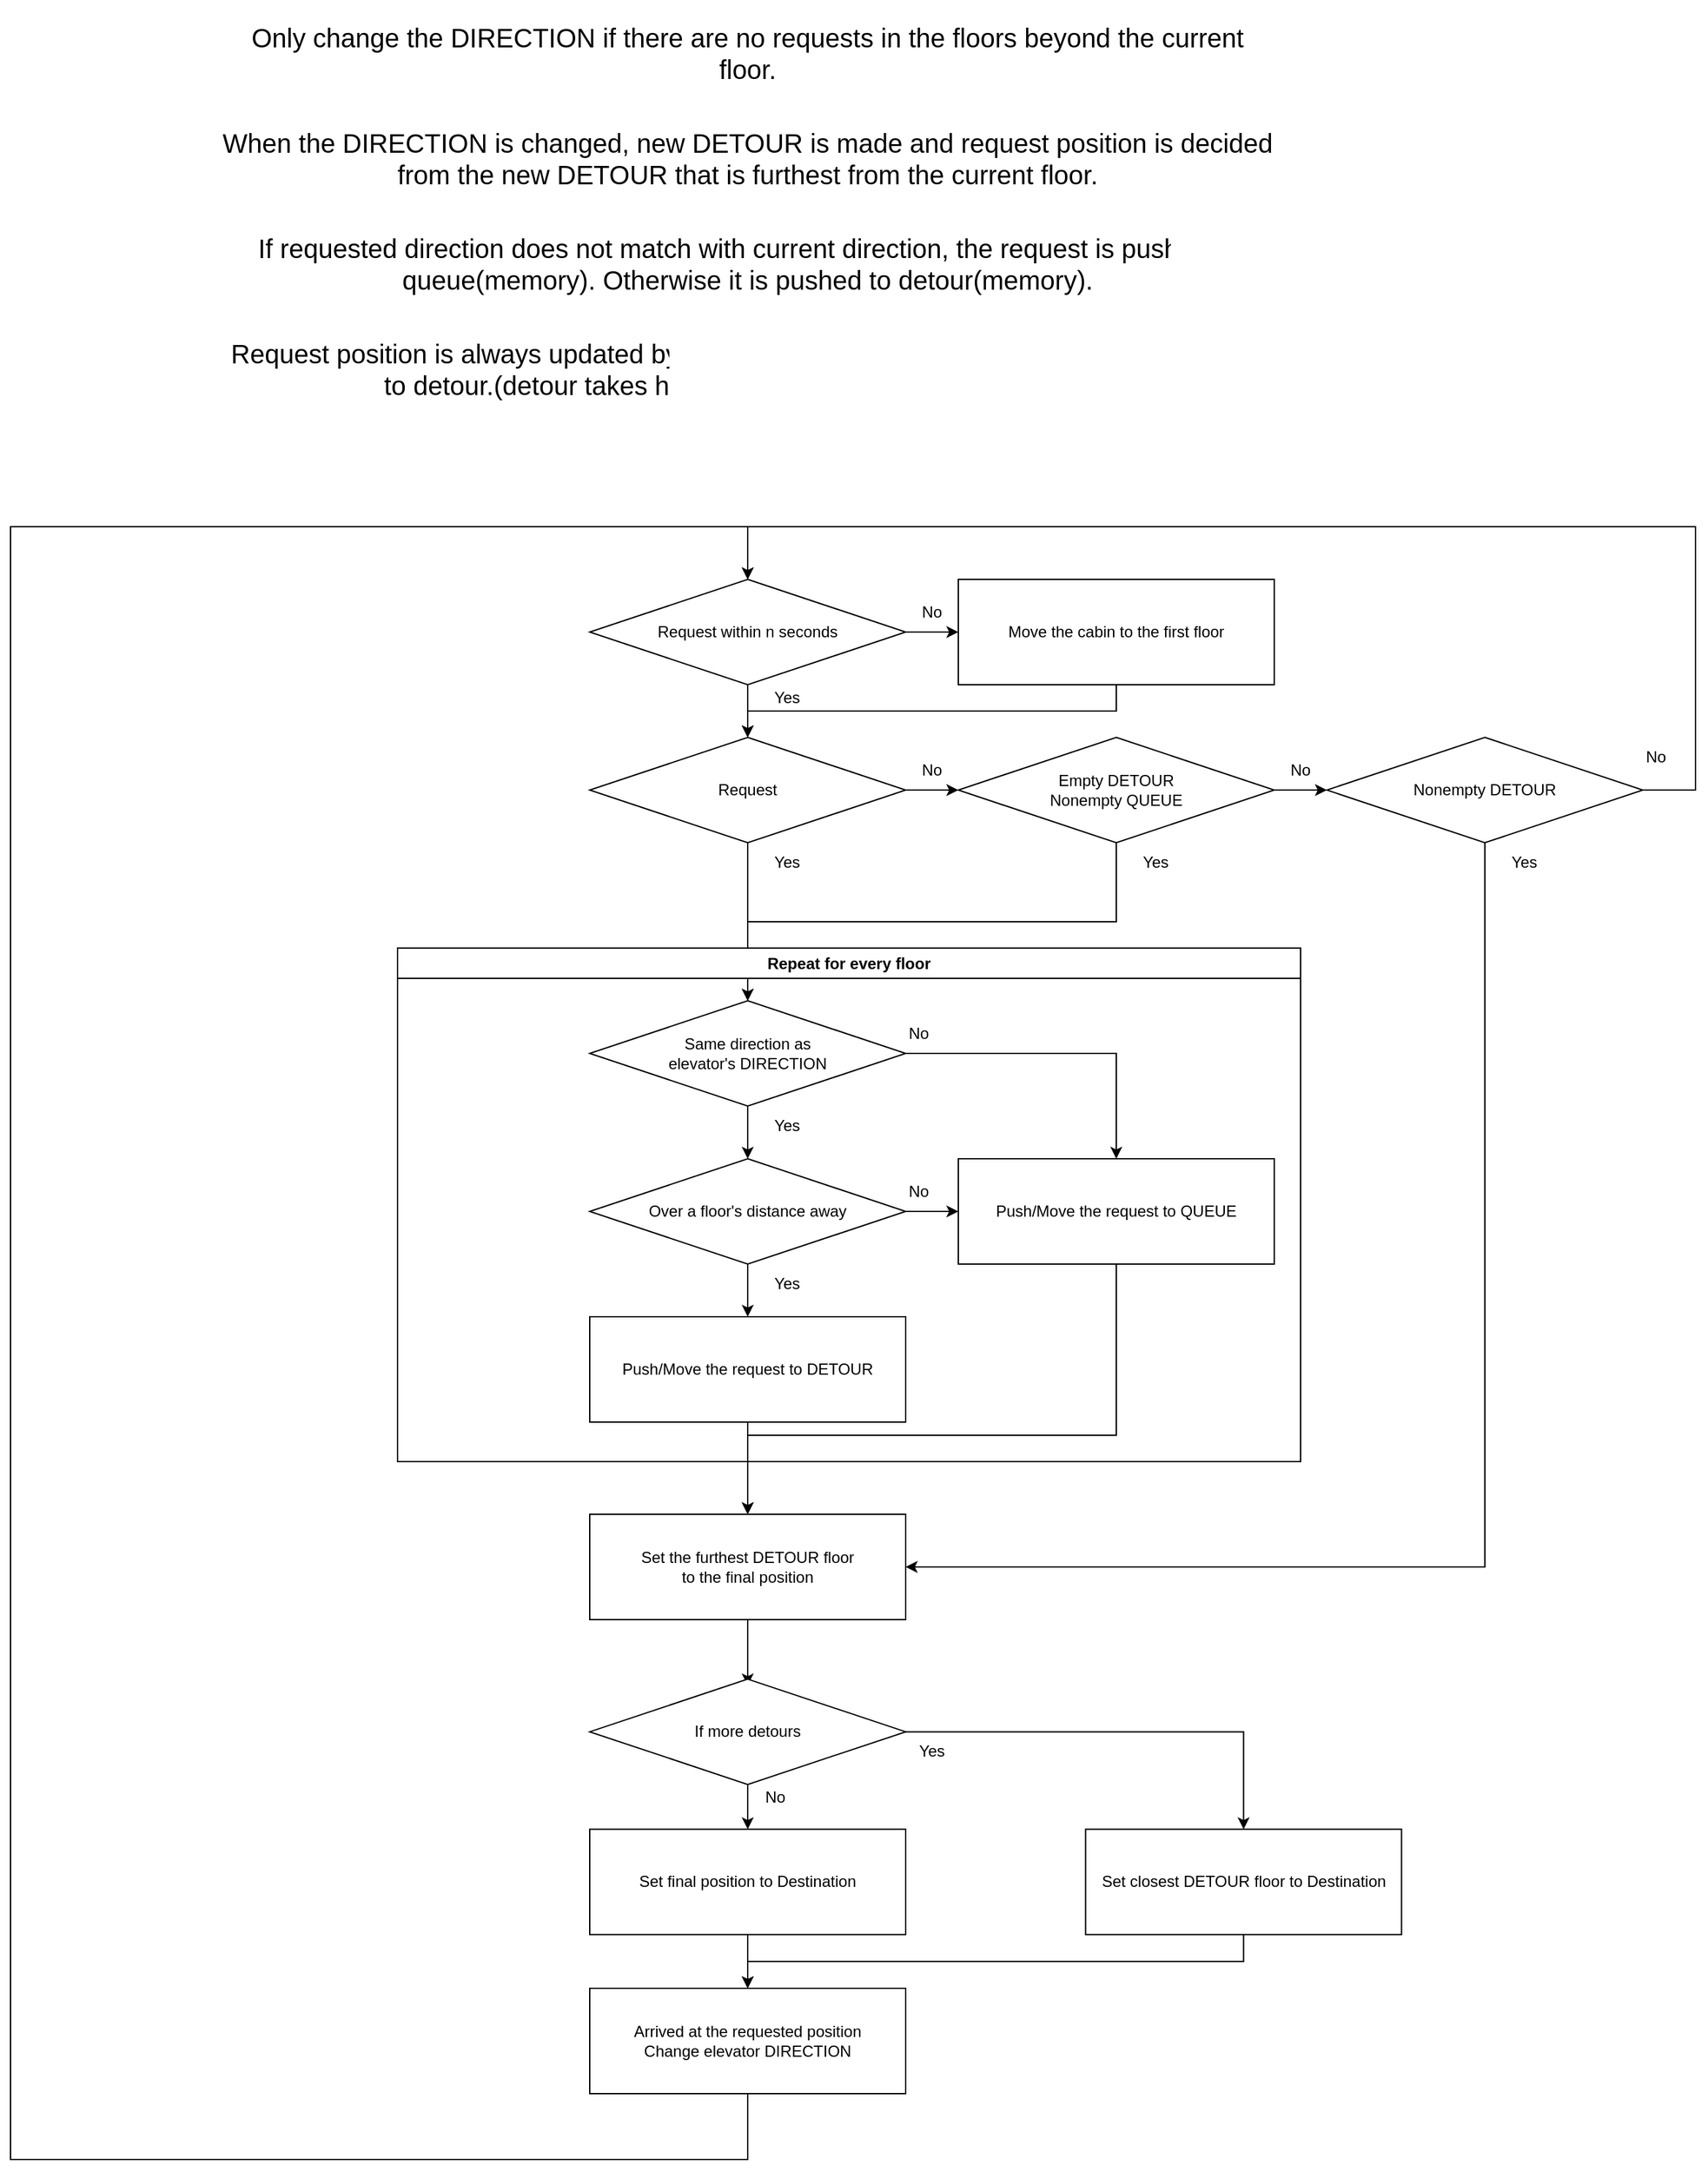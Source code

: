 <mxfile version="21.3.4" type="github">
  <diagram name="ページ1" id="rUbex1x3FdP54zc6fJcI">
    <mxGraphModel dx="3452" dy="1345" grid="1" gridSize="10" guides="1" tooltips="1" connect="1" arrows="1" fold="1" page="1" pageScale="1" pageWidth="827" pageHeight="1169" math="0" shadow="0">
      <root>
        <mxCell id="0" />
        <mxCell id="1" parent="0" />
        <mxCell id="txSLlDW2Fo_miSAW73bg-1" value="&lt;font style=&quot;font-size: 20px;&quot;&gt;Only change the DIRECTION if there are no requests in the floors beyond the current floor.&lt;/font&gt;" style="text;html=1;strokeColor=none;fillColor=none;align=center;verticalAlign=middle;whiteSpace=wrap;rounded=0;" parent="1" vertex="1">
          <mxGeometry y="40" width="800" height="80" as="geometry" />
        </mxCell>
        <mxCell id="txSLlDW2Fo_miSAW73bg-2" value="&lt;span style=&quot;font-size: 20px;&quot;&gt;When the DIRECTION is changed, new DETOUR is made and request position is decided from the new DETOUR that is furthest from the current floor.&lt;/span&gt;" style="text;html=1;strokeColor=none;fillColor=none;align=center;verticalAlign=middle;whiteSpace=wrap;rounded=0;" parent="1" vertex="1">
          <mxGeometry y="120" width="800" height="80" as="geometry" />
        </mxCell>
        <mxCell id="txSLlDW2Fo_miSAW73bg-4" value="&lt;span style=&quot;font-size: 20px;&quot;&gt;If requested direction does not match with current direction, the request is pushed to queue(memory). Otherwise it is pushed to detour(memory).&lt;/span&gt;" style="text;html=1;strokeColor=none;fillColor=none;align=center;verticalAlign=middle;whiteSpace=wrap;rounded=0;" parent="1" vertex="1">
          <mxGeometry y="200" width="800" height="80" as="geometry" />
        </mxCell>
        <mxCell id="txSLlDW2Fo_miSAW73bg-5" value="&lt;font style=&quot;font-size: 20px;&quot;&gt;Request position is always updated by further request and old request position is pushed to detour.(detour takes higher priority than requested position.)&lt;/font&gt;" style="text;html=1;strokeColor=none;fillColor=none;align=center;verticalAlign=middle;whiteSpace=wrap;rounded=0;" parent="1" vertex="1">
          <mxGeometry y="280" width="800" height="80" as="geometry" />
        </mxCell>
        <mxCell id="txSLlDW2Fo_miSAW73bg-97" style="edgeStyle=orthogonalEdgeStyle;rounded=0;orthogonalLoop=1;jettySize=auto;html=1;exitX=0.5;exitY=1;exitDx=0;exitDy=0;entryX=0.5;entryY=0;entryDx=0;entryDy=0;" parent="1" source="zZDKoPpqPBnbhxBXAcyl-18" target="txSLlDW2Fo_miSAW73bg-92" edge="1">
          <mxGeometry relative="1" as="geometry">
            <Array as="points">
              <mxPoint x="400" y="1670" />
              <mxPoint x="400" y="1680" />
              <mxPoint x="-160" y="1680" />
              <mxPoint x="-160" y="440" />
              <mxPoint x="400" y="440" />
            </Array>
            <mxPoint x="400" y="1630" as="sourcePoint" />
          </mxGeometry>
        </mxCell>
        <mxCell id="txSLlDW2Fo_miSAW73bg-60" style="edgeStyle=orthogonalEdgeStyle;rounded=0;orthogonalLoop=1;jettySize=auto;html=1;exitX=0.5;exitY=1;exitDx=0;exitDy=0;" parent="1" source="txSLlDW2Fo_miSAW73bg-54" edge="1">
          <mxGeometry relative="1" as="geometry">
            <mxPoint x="400" y="800" as="targetPoint" />
          </mxGeometry>
        </mxCell>
        <mxCell id="txSLlDW2Fo_miSAW73bg-64" style="edgeStyle=orthogonalEdgeStyle;rounded=0;orthogonalLoop=1;jettySize=auto;html=1;exitX=1;exitY=0.5;exitDx=0;exitDy=0;entryX=0;entryY=0.5;entryDx=0;entryDy=0;" parent="1" source="txSLlDW2Fo_miSAW73bg-54" target="txSLlDW2Fo_miSAW73bg-62" edge="1">
          <mxGeometry relative="1" as="geometry" />
        </mxCell>
        <mxCell id="txSLlDW2Fo_miSAW73bg-54" value="Request" style="rhombus;whiteSpace=wrap;html=1;" parent="1" vertex="1">
          <mxGeometry x="280" y="600" width="240" height="80" as="geometry" />
        </mxCell>
        <mxCell id="txSLlDW2Fo_miSAW73bg-75" style="edgeStyle=orthogonalEdgeStyle;rounded=0;orthogonalLoop=1;jettySize=auto;html=1;exitX=0.5;exitY=1;exitDx=0;exitDy=0;" parent="1" source="txSLlDW2Fo_miSAW73bg-62" target="txSLlDW2Fo_miSAW73bg-68" edge="1">
          <mxGeometry relative="1" as="geometry" />
        </mxCell>
        <mxCell id="txSLlDW2Fo_miSAW73bg-79" style="edgeStyle=orthogonalEdgeStyle;rounded=0;orthogonalLoop=1;jettySize=auto;html=1;exitX=1;exitY=0.5;exitDx=0;exitDy=0;entryX=0;entryY=0.5;entryDx=0;entryDy=0;" parent="1" source="txSLlDW2Fo_miSAW73bg-62" target="txSLlDW2Fo_miSAW73bg-78" edge="1">
          <mxGeometry relative="1" as="geometry" />
        </mxCell>
        <mxCell id="txSLlDW2Fo_miSAW73bg-62" value="Empty DETOUR&lt;br&gt;Nonempty QUEUE" style="rhombus;whiteSpace=wrap;html=1;" parent="1" vertex="1">
          <mxGeometry x="560" y="600" width="240" height="80" as="geometry" />
        </mxCell>
        <mxCell id="txSLlDW2Fo_miSAW73bg-65" value="No" style="text;html=1;strokeColor=none;fillColor=none;align=center;verticalAlign=middle;whiteSpace=wrap;rounded=0;" parent="1" vertex="1">
          <mxGeometry x="510" y="610" width="60" height="30" as="geometry" />
        </mxCell>
        <mxCell id="txSLlDW2Fo_miSAW73bg-66" value="Yes" style="text;html=1;strokeColor=none;fillColor=none;align=center;verticalAlign=middle;whiteSpace=wrap;rounded=0;" parent="1" vertex="1">
          <mxGeometry x="400" y="680" width="60" height="30" as="geometry" />
        </mxCell>
        <mxCell id="txSLlDW2Fo_miSAW73bg-70" style="edgeStyle=orthogonalEdgeStyle;rounded=0;orthogonalLoop=1;jettySize=auto;html=1;exitX=0.5;exitY=1;exitDx=0;exitDy=0;entryX=0.5;entryY=0;entryDx=0;entryDy=0;" parent="1" source="txSLlDW2Fo_miSAW73bg-68" target="txSLlDW2Fo_miSAW73bg-69" edge="1">
          <mxGeometry relative="1" as="geometry" />
        </mxCell>
        <mxCell id="EEc2jsLktgFO0VpFb_Zl-2" style="edgeStyle=orthogonalEdgeStyle;rounded=0;orthogonalLoop=1;jettySize=auto;html=1;exitX=1;exitY=0.5;exitDx=0;exitDy=0;" parent="1" source="txSLlDW2Fo_miSAW73bg-68" target="txSLlDW2Fo_miSAW73bg-72" edge="1">
          <mxGeometry relative="1" as="geometry" />
        </mxCell>
        <mxCell id="txSLlDW2Fo_miSAW73bg-68" value="Same direction as&lt;br&gt;elevator&#39;s DIRECTION" style="rhombus;whiteSpace=wrap;html=1;" parent="1" vertex="1">
          <mxGeometry x="280" y="800" width="240" height="80" as="geometry" />
        </mxCell>
        <mxCell id="txSLlDW2Fo_miSAW73bg-77" style="edgeStyle=orthogonalEdgeStyle;rounded=0;orthogonalLoop=1;jettySize=auto;html=1;exitX=0.5;exitY=1;exitDx=0;exitDy=0;entryX=0.5;entryY=0;entryDx=0;entryDy=0;" parent="1" source="txSLlDW2Fo_miSAW73bg-69" target="txSLlDW2Fo_miSAW73bg-71" edge="1">
          <mxGeometry relative="1" as="geometry" />
        </mxCell>
        <mxCell id="EEc2jsLktgFO0VpFb_Zl-3" style="edgeStyle=orthogonalEdgeStyle;rounded=0;orthogonalLoop=1;jettySize=auto;html=1;exitX=1;exitY=0.5;exitDx=0;exitDy=0;entryX=0;entryY=0.5;entryDx=0;entryDy=0;" parent="1" source="txSLlDW2Fo_miSAW73bg-69" target="txSLlDW2Fo_miSAW73bg-72" edge="1">
          <mxGeometry relative="1" as="geometry" />
        </mxCell>
        <mxCell id="txSLlDW2Fo_miSAW73bg-69" value="Over a floor&#39;s distance away" style="rhombus;whiteSpace=wrap;html=1;" parent="1" vertex="1">
          <mxGeometry x="280" y="920" width="240" height="80" as="geometry" />
        </mxCell>
        <mxCell id="txSLlDW2Fo_miSAW73bg-84" style="edgeStyle=orthogonalEdgeStyle;rounded=0;orthogonalLoop=1;jettySize=auto;html=1;exitX=0.5;exitY=1;exitDx=0;exitDy=0;entryX=0.5;entryY=0;entryDx=0;entryDy=0;" parent="1" source="txSLlDW2Fo_miSAW73bg-71" edge="1">
          <mxGeometry relative="1" as="geometry">
            <mxPoint x="400" y="1190" as="targetPoint" />
          </mxGeometry>
        </mxCell>
        <mxCell id="txSLlDW2Fo_miSAW73bg-71" value="Push/Move the request to DETOUR" style="rounded=0;whiteSpace=wrap;html=1;" parent="1" vertex="1">
          <mxGeometry x="280" y="1040" width="240" height="80" as="geometry" />
        </mxCell>
        <mxCell id="txSLlDW2Fo_miSAW73bg-87" style="edgeStyle=orthogonalEdgeStyle;rounded=0;orthogonalLoop=1;jettySize=auto;html=1;exitX=0.5;exitY=1;exitDx=0;exitDy=0;entryX=0.5;entryY=0;entryDx=0;entryDy=0;" parent="1" source="txSLlDW2Fo_miSAW73bg-72" edge="1">
          <mxGeometry relative="1" as="geometry">
            <Array as="points">
              <mxPoint x="680" y="1130" />
              <mxPoint x="400" y="1130" />
            </Array>
            <mxPoint x="400" y="1190" as="targetPoint" />
          </mxGeometry>
        </mxCell>
        <mxCell id="txSLlDW2Fo_miSAW73bg-72" value="Push/Move the request to QUEUE" style="rounded=0;whiteSpace=wrap;html=1;" parent="1" vertex="1">
          <mxGeometry x="560" y="920" width="240" height="80" as="geometry" />
        </mxCell>
        <mxCell id="txSLlDW2Fo_miSAW73bg-93" style="edgeStyle=orthogonalEdgeStyle;rounded=0;orthogonalLoop=1;jettySize=auto;html=1;exitX=1;exitY=0.5;exitDx=0;exitDy=0;entryX=0.5;entryY=0;entryDx=0;entryDy=0;" parent="1" source="txSLlDW2Fo_miSAW73bg-78" target="txSLlDW2Fo_miSAW73bg-92" edge="1">
          <mxGeometry relative="1" as="geometry">
            <Array as="points">
              <mxPoint x="1120" y="640" />
              <mxPoint x="1120" y="440" />
              <mxPoint x="400" y="440" />
            </Array>
          </mxGeometry>
        </mxCell>
        <mxCell id="zZDKoPpqPBnbhxBXAcyl-5" style="edgeStyle=orthogonalEdgeStyle;rounded=0;orthogonalLoop=1;jettySize=auto;html=1;exitX=0.5;exitY=1;exitDx=0;exitDy=0;entryX=1;entryY=0.5;entryDx=0;entryDy=0;" edge="1" parent="1" source="txSLlDW2Fo_miSAW73bg-78" target="zZDKoPpqPBnbhxBXAcyl-10">
          <mxGeometry relative="1" as="geometry">
            <mxPoint x="520" y="1230" as="targetPoint" />
          </mxGeometry>
        </mxCell>
        <mxCell id="txSLlDW2Fo_miSAW73bg-78" value="Nonempty DETOUR" style="rhombus;whiteSpace=wrap;html=1;" parent="1" vertex="1">
          <mxGeometry x="840" y="600" width="240" height="80" as="geometry" />
        </mxCell>
        <mxCell id="txSLlDW2Fo_miSAW73bg-80" value="No" style="text;html=1;strokeColor=none;fillColor=none;align=center;verticalAlign=middle;whiteSpace=wrap;rounded=0;" parent="1" vertex="1">
          <mxGeometry x="790" y="610" width="60" height="30" as="geometry" />
        </mxCell>
        <mxCell id="txSLlDW2Fo_miSAW73bg-81" value="Yes" style="text;html=1;strokeColor=none;fillColor=none;align=center;verticalAlign=middle;whiteSpace=wrap;rounded=0;" parent="1" vertex="1">
          <mxGeometry x="680" y="680" width="60" height="30" as="geometry" />
        </mxCell>
        <mxCell id="txSLlDW2Fo_miSAW73bg-86" value="Yes" style="text;html=1;strokeColor=none;fillColor=none;align=center;verticalAlign=middle;whiteSpace=wrap;rounded=0;" parent="1" vertex="1">
          <mxGeometry x="960" y="680" width="60" height="30" as="geometry" />
        </mxCell>
        <mxCell id="txSLlDW2Fo_miSAW73bg-96" style="edgeStyle=orthogonalEdgeStyle;rounded=0;orthogonalLoop=1;jettySize=auto;html=1;exitX=0.5;exitY=1;exitDx=0;exitDy=0;entryX=0.5;entryY=0;entryDx=0;entryDy=0;" parent="1" source="txSLlDW2Fo_miSAW73bg-91" target="txSLlDW2Fo_miSAW73bg-54" edge="1">
          <mxGeometry relative="1" as="geometry" />
        </mxCell>
        <mxCell id="txSLlDW2Fo_miSAW73bg-91" value="Move the cabin to the first floor" style="rounded=0;whiteSpace=wrap;html=1;" parent="1" vertex="1">
          <mxGeometry x="560" y="480" width="240" height="80" as="geometry" />
        </mxCell>
        <mxCell id="txSLlDW2Fo_miSAW73bg-94" style="edgeStyle=orthogonalEdgeStyle;rounded=0;orthogonalLoop=1;jettySize=auto;html=1;exitX=0.5;exitY=1;exitDx=0;exitDy=0;entryX=0.5;entryY=0;entryDx=0;entryDy=0;" parent="1" source="txSLlDW2Fo_miSAW73bg-92" target="txSLlDW2Fo_miSAW73bg-54" edge="1">
          <mxGeometry relative="1" as="geometry" />
        </mxCell>
        <mxCell id="EEc2jsLktgFO0VpFb_Zl-1" style="edgeStyle=orthogonalEdgeStyle;rounded=0;orthogonalLoop=1;jettySize=auto;html=1;exitX=1;exitY=0.5;exitDx=0;exitDy=0;entryX=0;entryY=0.5;entryDx=0;entryDy=0;" parent="1" source="txSLlDW2Fo_miSAW73bg-92" target="txSLlDW2Fo_miSAW73bg-91" edge="1">
          <mxGeometry relative="1" as="geometry" />
        </mxCell>
        <mxCell id="txSLlDW2Fo_miSAW73bg-92" value="Request within n seconds" style="rhombus;whiteSpace=wrap;html=1;" parent="1" vertex="1">
          <mxGeometry x="280" y="480" width="240" height="80" as="geometry" />
        </mxCell>
        <mxCell id="uoxsrH5T7CtDxWYmbQ-v-3" value="No" style="text;html=1;strokeColor=none;fillColor=none;align=center;verticalAlign=middle;whiteSpace=wrap;rounded=0;" parent="1" vertex="1">
          <mxGeometry x="500" y="930" width="60" height="30" as="geometry" />
        </mxCell>
        <mxCell id="uoxsrH5T7CtDxWYmbQ-v-5" value="Yes" style="text;html=1;strokeColor=none;fillColor=none;align=center;verticalAlign=middle;whiteSpace=wrap;rounded=0;" parent="1" vertex="1">
          <mxGeometry x="400" y="1000" width="60" height="30" as="geometry" />
        </mxCell>
        <mxCell id="uoxsrH5T7CtDxWYmbQ-v-6" value="No" style="text;html=1;strokeColor=none;fillColor=none;align=center;verticalAlign=middle;whiteSpace=wrap;rounded=0;" parent="1" vertex="1">
          <mxGeometry x="500" y="810" width="60" height="30" as="geometry" />
        </mxCell>
        <mxCell id="uoxsrH5T7CtDxWYmbQ-v-9" value="No" style="text;html=1;strokeColor=none;fillColor=none;align=center;verticalAlign=middle;whiteSpace=wrap;rounded=0;" parent="1" vertex="1">
          <mxGeometry x="510" y="490" width="60" height="30" as="geometry" />
        </mxCell>
        <mxCell id="uoxsrH5T7CtDxWYmbQ-v-11" value="Yes" style="text;html=1;strokeColor=none;fillColor=none;align=center;verticalAlign=middle;whiteSpace=wrap;rounded=0;" parent="1" vertex="1">
          <mxGeometry x="400" y="555" width="60" height="30" as="geometry" />
        </mxCell>
        <mxCell id="EEc2jsLktgFO0VpFb_Zl-6" value="No" style="text;html=1;strokeColor=none;fillColor=none;align=center;verticalAlign=middle;whiteSpace=wrap;rounded=0;" parent="1" vertex="1">
          <mxGeometry x="1060" y="600" width="60" height="30" as="geometry" />
        </mxCell>
        <mxCell id="zZDKoPpqPBnbhxBXAcyl-2" value="Repeat for every floor" style="swimlane;whiteSpace=wrap;html=1;" vertex="1" parent="1">
          <mxGeometry x="134" y="760" width="686" height="390" as="geometry" />
        </mxCell>
        <mxCell id="uoxsrH5T7CtDxWYmbQ-v-8" value="Yes" style="text;html=1;strokeColor=none;fillColor=none;align=center;verticalAlign=middle;whiteSpace=wrap;rounded=0;" parent="zZDKoPpqPBnbhxBXAcyl-2" vertex="1">
          <mxGeometry x="266" y="120" width="60" height="30" as="geometry" />
        </mxCell>
        <mxCell id="zZDKoPpqPBnbhxBXAcyl-20" style="edgeStyle=orthogonalEdgeStyle;rounded=0;orthogonalLoop=1;jettySize=auto;html=1;exitX=0.5;exitY=1;exitDx=0;exitDy=0;entryX=0.5;entryY=0;entryDx=0;entryDy=0;" edge="1" parent="1" source="zZDKoPpqPBnbhxBXAcyl-9" target="zZDKoPpqPBnbhxBXAcyl-18">
          <mxGeometry relative="1" as="geometry" />
        </mxCell>
        <mxCell id="zZDKoPpqPBnbhxBXAcyl-9" value="Set closest DETOUR floor to Destination" style="rounded=0;whiteSpace=wrap;html=1;" vertex="1" parent="1">
          <mxGeometry x="656.7" y="1429.2" width="240" height="80" as="geometry" />
        </mxCell>
        <mxCell id="zZDKoPpqPBnbhxBXAcyl-10" value="Set the furthest DETOUR floor &lt;br&gt;to the final position" style="rounded=0;whiteSpace=wrap;html=1;" vertex="1" parent="1">
          <mxGeometry x="280" y="1190" width="240" height="80" as="geometry" />
        </mxCell>
        <mxCell id="zZDKoPpqPBnbhxBXAcyl-11" style="edgeStyle=orthogonalEdgeStyle;rounded=0;orthogonalLoop=1;jettySize=auto;html=1;exitX=0.5;exitY=1;exitDx=0;exitDy=0;entryX=0.5;entryY=0;entryDx=0;entryDy=0;" edge="1" parent="1" source="zZDKoPpqPBnbhxBXAcyl-10">
          <mxGeometry relative="1" as="geometry">
            <mxPoint x="400" y="1300" as="sourcePoint" />
            <mxPoint x="400.0" y="1320.0" as="targetPoint" />
          </mxGeometry>
        </mxCell>
        <mxCell id="zZDKoPpqPBnbhxBXAcyl-12" style="edgeStyle=orthogonalEdgeStyle;rounded=0;orthogonalLoop=1;jettySize=auto;html=1;exitX=0.5;exitY=1;exitDx=0;exitDy=0;entryX=0.5;entryY=0;entryDx=0;entryDy=0;" edge="1" parent="1" source="zZDKoPpqPBnbhxBXAcyl-14" target="zZDKoPpqPBnbhxBXAcyl-15">
          <mxGeometry relative="1" as="geometry" />
        </mxCell>
        <mxCell id="zZDKoPpqPBnbhxBXAcyl-13" style="edgeStyle=orthogonalEdgeStyle;rounded=0;orthogonalLoop=1;jettySize=auto;html=1;exitX=1;exitY=0.5;exitDx=0;exitDy=0;entryX=0.5;entryY=0;entryDx=0;entryDy=0;" edge="1" parent="1" source="zZDKoPpqPBnbhxBXAcyl-14" target="zZDKoPpqPBnbhxBXAcyl-9">
          <mxGeometry relative="1" as="geometry" />
        </mxCell>
        <mxCell id="zZDKoPpqPBnbhxBXAcyl-14" value="If more detours" style="rhombus;whiteSpace=wrap;html=1;" vertex="1" parent="1">
          <mxGeometry x="280" y="1315.2" width="240" height="80" as="geometry" />
        </mxCell>
        <mxCell id="zZDKoPpqPBnbhxBXAcyl-19" style="edgeStyle=orthogonalEdgeStyle;rounded=0;orthogonalLoop=1;jettySize=auto;html=1;exitX=0.5;exitY=1;exitDx=0;exitDy=0;entryX=0.5;entryY=0;entryDx=0;entryDy=0;" edge="1" parent="1" source="zZDKoPpqPBnbhxBXAcyl-15" target="zZDKoPpqPBnbhxBXAcyl-18">
          <mxGeometry relative="1" as="geometry" />
        </mxCell>
        <mxCell id="zZDKoPpqPBnbhxBXAcyl-15" value="Set final position to Destination" style="rounded=0;whiteSpace=wrap;html=1;" vertex="1" parent="1">
          <mxGeometry x="280" y="1429.2" width="240" height="80" as="geometry" />
        </mxCell>
        <mxCell id="zZDKoPpqPBnbhxBXAcyl-16" value="No" style="text;html=1;strokeColor=none;fillColor=none;align=center;verticalAlign=middle;whiteSpace=wrap;rounded=0;" vertex="1" parent="1">
          <mxGeometry x="390.7" y="1390" width="60" height="30" as="geometry" />
        </mxCell>
        <mxCell id="zZDKoPpqPBnbhxBXAcyl-17" value="Yes" style="text;html=1;strokeColor=none;fillColor=none;align=center;verticalAlign=middle;whiteSpace=wrap;rounded=0;" vertex="1" parent="1">
          <mxGeometry x="510" y="1355.2" width="60" height="30" as="geometry" />
        </mxCell>
        <mxCell id="zZDKoPpqPBnbhxBXAcyl-18" value="Arrived at the requested position&lt;br&gt;Change elevator DIRECTION" style="rounded=0;whiteSpace=wrap;html=1;" vertex="1" parent="1">
          <mxGeometry x="280.0" y="1550" width="240" height="80" as="geometry" />
        </mxCell>
      </root>
    </mxGraphModel>
  </diagram>
</mxfile>
